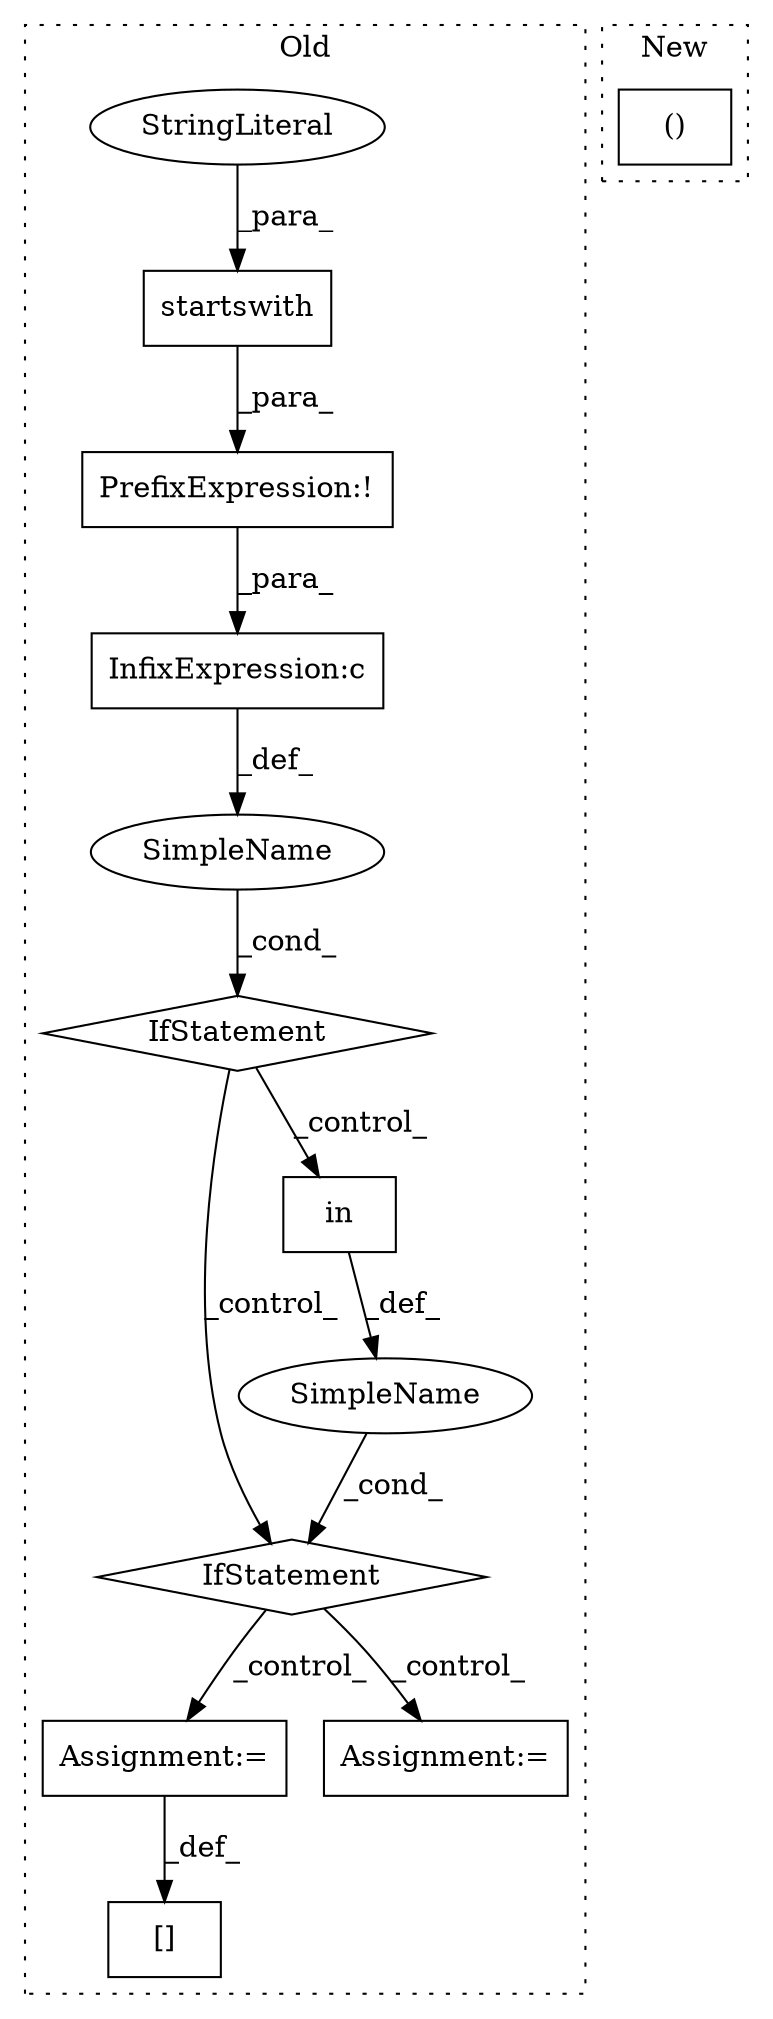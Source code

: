 digraph G {
subgraph cluster0 {
1 [label="startswith" a="32" s="33339,33357" l="11,1" shape="box"];
3 [label="StringLiteral" a="45" s="33350" l="7" shape="ellipse"];
4 [label="IfStatement" a="25" s="33304,33358" l="4,2" shape="diamond"];
5 [label="Assignment:=" a="7" s="33576" l="1" shape="box"];
6 [label="SimpleName" a="42" s="" l="" shape="ellipse"];
7 [label="Assignment:=" a="7" s="33594" l="1" shape="box"];
8 [label="IfStatement" a="25" s="33370,33467" l="4,2" shape="diamond"];
9 [label="PrefixExpression:!" a="38" s="33333" l="1" shape="box"];
10 [label="[]" a="2" s="33563,33575" l="7,1" shape="box"];
11 [label="InfixExpression:c" a="27" s="33329" l="4" shape="box"];
12 [label="in" a="105" s="33383" l="34" shape="box"];
13 [label="SimpleName" a="42" s="" l="" shape="ellipse"];
label = "Old";
style="dotted";
}
subgraph cluster1 {
2 [label="()" a="106" s="33678" l="23" shape="box"];
label = "New";
style="dotted";
}
1 -> 9 [label="_para_"];
3 -> 1 [label="_para_"];
4 -> 8 [label="_control_"];
4 -> 12 [label="_control_"];
5 -> 10 [label="_def_"];
6 -> 4 [label="_cond_"];
8 -> 7 [label="_control_"];
8 -> 5 [label="_control_"];
9 -> 11 [label="_para_"];
11 -> 6 [label="_def_"];
12 -> 13 [label="_def_"];
13 -> 8 [label="_cond_"];
}